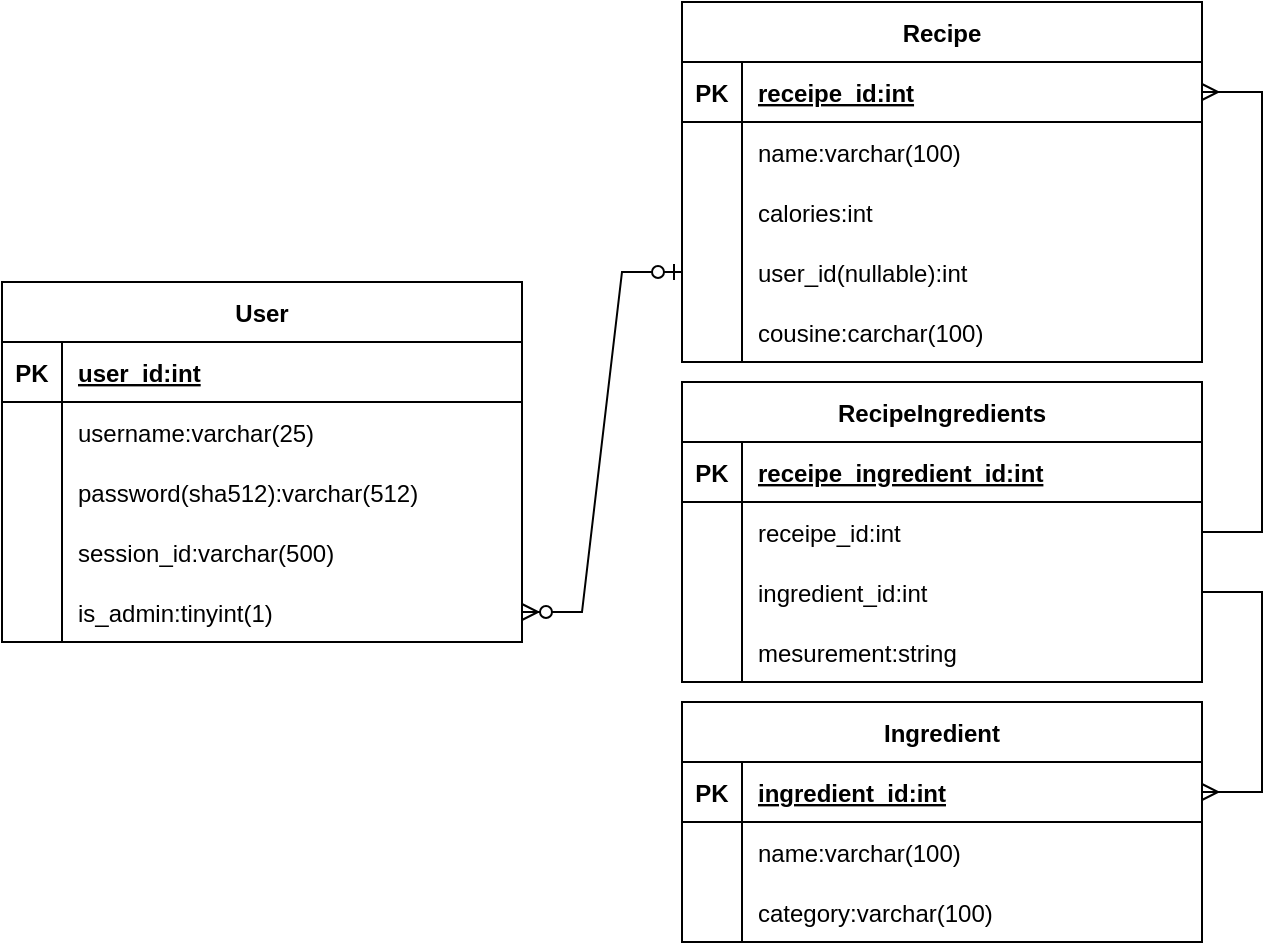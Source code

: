 <mxfile version="16.0.0" type="device"><diagram id="qy6hVtuysk3T2H5xFMzl" name="Page-1"><mxGraphModel dx="860" dy="473" grid="1" gridSize="10" guides="1" tooltips="1" connect="1" arrows="1" fold="1" page="1" pageScale="1" pageWidth="850" pageHeight="1100" math="0" shadow="0"><root><mxCell id="0"/><mxCell id="1" parent="0"/><mxCell id="g6H04FUQ4WAtjscecqaT-1" value="User" style="shape=table;startSize=30;container=1;collapsible=1;childLayout=tableLayout;fixedRows=1;rowLines=0;fontStyle=1;align=center;resizeLast=1;" vertex="1" parent="1"><mxGeometry x="20" y="150" width="260" height="180" as="geometry"/></mxCell><mxCell id="g6H04FUQ4WAtjscecqaT-2" value="" style="shape=partialRectangle;collapsible=0;dropTarget=0;pointerEvents=0;fillColor=none;top=0;left=0;bottom=1;right=0;points=[[0,0.5],[1,0.5]];portConstraint=eastwest;" vertex="1" parent="g6H04FUQ4WAtjscecqaT-1"><mxGeometry y="30" width="260" height="30" as="geometry"/></mxCell><mxCell id="g6H04FUQ4WAtjscecqaT-3" value="PK" style="shape=partialRectangle;connectable=0;fillColor=none;top=0;left=0;bottom=0;right=0;fontStyle=1;overflow=hidden;" vertex="1" parent="g6H04FUQ4WAtjscecqaT-2"><mxGeometry width="30" height="30" as="geometry"><mxRectangle width="30" height="30" as="alternateBounds"/></mxGeometry></mxCell><mxCell id="g6H04FUQ4WAtjscecqaT-4" value="user_id:int" style="shape=partialRectangle;connectable=0;fillColor=none;top=0;left=0;bottom=0;right=0;align=left;spacingLeft=6;fontStyle=5;overflow=hidden;" vertex="1" parent="g6H04FUQ4WAtjscecqaT-2"><mxGeometry x="30" width="230" height="30" as="geometry"><mxRectangle width="230" height="30" as="alternateBounds"/></mxGeometry></mxCell><mxCell id="g6H04FUQ4WAtjscecqaT-5" value="" style="shape=partialRectangle;collapsible=0;dropTarget=0;pointerEvents=0;fillColor=none;top=0;left=0;bottom=0;right=0;points=[[0,0.5],[1,0.5]];portConstraint=eastwest;" vertex="1" parent="g6H04FUQ4WAtjscecqaT-1"><mxGeometry y="60" width="260" height="30" as="geometry"/></mxCell><mxCell id="g6H04FUQ4WAtjscecqaT-6" value="" style="shape=partialRectangle;connectable=0;fillColor=none;top=0;left=0;bottom=0;right=0;editable=1;overflow=hidden;" vertex="1" parent="g6H04FUQ4WAtjscecqaT-5"><mxGeometry width="30" height="30" as="geometry"><mxRectangle width="30" height="30" as="alternateBounds"/></mxGeometry></mxCell><mxCell id="g6H04FUQ4WAtjscecqaT-7" value="username:varchar(25)" style="shape=partialRectangle;connectable=0;fillColor=none;top=0;left=0;bottom=0;right=0;align=left;spacingLeft=6;overflow=hidden;" vertex="1" parent="g6H04FUQ4WAtjscecqaT-5"><mxGeometry x="30" width="230" height="30" as="geometry"><mxRectangle width="230" height="30" as="alternateBounds"/></mxGeometry></mxCell><mxCell id="g6H04FUQ4WAtjscecqaT-8" value="" style="shape=partialRectangle;collapsible=0;dropTarget=0;pointerEvents=0;fillColor=none;top=0;left=0;bottom=0;right=0;points=[[0,0.5],[1,0.5]];portConstraint=eastwest;" vertex="1" parent="g6H04FUQ4WAtjscecqaT-1"><mxGeometry y="90" width="260" height="30" as="geometry"/></mxCell><mxCell id="g6H04FUQ4WAtjscecqaT-9" value="" style="shape=partialRectangle;connectable=0;fillColor=none;top=0;left=0;bottom=0;right=0;editable=1;overflow=hidden;" vertex="1" parent="g6H04FUQ4WAtjscecqaT-8"><mxGeometry width="30" height="30" as="geometry"><mxRectangle width="30" height="30" as="alternateBounds"/></mxGeometry></mxCell><mxCell id="g6H04FUQ4WAtjscecqaT-10" value="password(sha512):varchar(512)" style="shape=partialRectangle;connectable=0;fillColor=none;top=0;left=0;bottom=0;right=0;align=left;spacingLeft=6;overflow=hidden;" vertex="1" parent="g6H04FUQ4WAtjscecqaT-8"><mxGeometry x="30" width="230" height="30" as="geometry"><mxRectangle width="230" height="30" as="alternateBounds"/></mxGeometry></mxCell><mxCell id="g6H04FUQ4WAtjscecqaT-11" value="" style="shape=partialRectangle;collapsible=0;dropTarget=0;pointerEvents=0;fillColor=none;top=0;left=0;bottom=0;right=0;points=[[0,0.5],[1,0.5]];portConstraint=eastwest;" vertex="1" parent="g6H04FUQ4WAtjscecqaT-1"><mxGeometry y="120" width="260" height="30" as="geometry"/></mxCell><mxCell id="g6H04FUQ4WAtjscecqaT-12" value="" style="shape=partialRectangle;connectable=0;fillColor=none;top=0;left=0;bottom=0;right=0;editable=1;overflow=hidden;" vertex="1" parent="g6H04FUQ4WAtjscecqaT-11"><mxGeometry width="30" height="30" as="geometry"><mxRectangle width="30" height="30" as="alternateBounds"/></mxGeometry></mxCell><mxCell id="g6H04FUQ4WAtjscecqaT-13" value="session_id:varchar(500)" style="shape=partialRectangle;connectable=0;fillColor=none;top=0;left=0;bottom=0;right=0;align=left;spacingLeft=6;overflow=hidden;" vertex="1" parent="g6H04FUQ4WAtjscecqaT-11"><mxGeometry x="30" width="230" height="30" as="geometry"><mxRectangle width="230" height="30" as="alternateBounds"/></mxGeometry></mxCell><mxCell id="g6H04FUQ4WAtjscecqaT-27" value="" style="shape=partialRectangle;collapsible=0;dropTarget=0;pointerEvents=0;fillColor=none;top=0;left=0;bottom=0;right=0;points=[[0,0.5],[1,0.5]];portConstraint=eastwest;" vertex="1" parent="g6H04FUQ4WAtjscecqaT-1"><mxGeometry y="150" width="260" height="30" as="geometry"/></mxCell><mxCell id="g6H04FUQ4WAtjscecqaT-28" value="" style="shape=partialRectangle;connectable=0;fillColor=none;top=0;left=0;bottom=0;right=0;editable=1;overflow=hidden;" vertex="1" parent="g6H04FUQ4WAtjscecqaT-27"><mxGeometry width="30" height="30" as="geometry"><mxRectangle width="30" height="30" as="alternateBounds"/></mxGeometry></mxCell><mxCell id="g6H04FUQ4WAtjscecqaT-29" value="is_admin:tinyint(1)" style="shape=partialRectangle;connectable=0;fillColor=none;top=0;left=0;bottom=0;right=0;align=left;spacingLeft=6;overflow=hidden;" vertex="1" parent="g6H04FUQ4WAtjscecqaT-27"><mxGeometry x="30" width="230" height="30" as="geometry"><mxRectangle width="230" height="30" as="alternateBounds"/></mxGeometry></mxCell><mxCell id="g6H04FUQ4WAtjscecqaT-30" value="Recipe" style="shape=table;startSize=30;container=1;collapsible=1;childLayout=tableLayout;fixedRows=1;rowLines=0;fontStyle=1;align=center;resizeLast=1;" vertex="1" parent="1"><mxGeometry x="360" y="10" width="260" height="180" as="geometry"/></mxCell><mxCell id="g6H04FUQ4WAtjscecqaT-31" value="" style="shape=partialRectangle;collapsible=0;dropTarget=0;pointerEvents=0;fillColor=none;top=0;left=0;bottom=1;right=0;points=[[0,0.5],[1,0.5]];portConstraint=eastwest;" vertex="1" parent="g6H04FUQ4WAtjscecqaT-30"><mxGeometry y="30" width="260" height="30" as="geometry"/></mxCell><mxCell id="g6H04FUQ4WAtjscecqaT-32" value="PK" style="shape=partialRectangle;connectable=0;fillColor=none;top=0;left=0;bottom=0;right=0;fontStyle=1;overflow=hidden;" vertex="1" parent="g6H04FUQ4WAtjscecqaT-31"><mxGeometry width="30" height="30" as="geometry"><mxRectangle width="30" height="30" as="alternateBounds"/></mxGeometry></mxCell><mxCell id="g6H04FUQ4WAtjscecqaT-33" value="receipe_id:int" style="shape=partialRectangle;connectable=0;fillColor=none;top=0;left=0;bottom=0;right=0;align=left;spacingLeft=6;fontStyle=5;overflow=hidden;" vertex="1" parent="g6H04FUQ4WAtjscecqaT-31"><mxGeometry x="30" width="230" height="30" as="geometry"><mxRectangle width="230" height="30" as="alternateBounds"/></mxGeometry></mxCell><mxCell id="g6H04FUQ4WAtjscecqaT-34" value="" style="shape=partialRectangle;collapsible=0;dropTarget=0;pointerEvents=0;fillColor=none;top=0;left=0;bottom=0;right=0;points=[[0,0.5],[1,0.5]];portConstraint=eastwest;" vertex="1" parent="g6H04FUQ4WAtjscecqaT-30"><mxGeometry y="60" width="260" height="30" as="geometry"/></mxCell><mxCell id="g6H04FUQ4WAtjscecqaT-35" value="" style="shape=partialRectangle;connectable=0;fillColor=none;top=0;left=0;bottom=0;right=0;editable=1;overflow=hidden;" vertex="1" parent="g6H04FUQ4WAtjscecqaT-34"><mxGeometry width="30" height="30" as="geometry"><mxRectangle width="30" height="30" as="alternateBounds"/></mxGeometry></mxCell><mxCell id="g6H04FUQ4WAtjscecqaT-36" value="name:varchar(100)" style="shape=partialRectangle;connectable=0;fillColor=none;top=0;left=0;bottom=0;right=0;align=left;spacingLeft=6;overflow=hidden;" vertex="1" parent="g6H04FUQ4WAtjscecqaT-34"><mxGeometry x="30" width="230" height="30" as="geometry"><mxRectangle width="230" height="30" as="alternateBounds"/></mxGeometry></mxCell><mxCell id="g6H04FUQ4WAtjscecqaT-43" value="" style="shape=partialRectangle;collapsible=0;dropTarget=0;pointerEvents=0;fillColor=none;top=0;left=0;bottom=0;right=0;points=[[0,0.5],[1,0.5]];portConstraint=eastwest;" vertex="1" parent="g6H04FUQ4WAtjscecqaT-30"><mxGeometry y="90" width="260" height="30" as="geometry"/></mxCell><mxCell id="g6H04FUQ4WAtjscecqaT-44" value="" style="shape=partialRectangle;connectable=0;fillColor=none;top=0;left=0;bottom=0;right=0;editable=1;overflow=hidden;" vertex="1" parent="g6H04FUQ4WAtjscecqaT-43"><mxGeometry width="30" height="30" as="geometry"><mxRectangle width="30" height="30" as="alternateBounds"/></mxGeometry></mxCell><mxCell id="g6H04FUQ4WAtjscecqaT-45" value="calories:int" style="shape=partialRectangle;connectable=0;fillColor=none;top=0;left=0;bottom=0;right=0;align=left;spacingLeft=6;overflow=hidden;" vertex="1" parent="g6H04FUQ4WAtjscecqaT-43"><mxGeometry x="30" width="230" height="30" as="geometry"><mxRectangle width="230" height="30" as="alternateBounds"/></mxGeometry></mxCell><mxCell id="g6H04FUQ4WAtjscecqaT-56" value="" style="shape=partialRectangle;collapsible=0;dropTarget=0;pointerEvents=0;fillColor=none;top=0;left=0;bottom=0;right=0;points=[[0,0.5],[1,0.5]];portConstraint=eastwest;" vertex="1" parent="g6H04FUQ4WAtjscecqaT-30"><mxGeometry y="120" width="260" height="30" as="geometry"/></mxCell><mxCell id="g6H04FUQ4WAtjscecqaT-57" value="" style="shape=partialRectangle;connectable=0;fillColor=none;top=0;left=0;bottom=0;right=0;editable=1;overflow=hidden;" vertex="1" parent="g6H04FUQ4WAtjscecqaT-56"><mxGeometry width="30" height="30" as="geometry"><mxRectangle width="30" height="30" as="alternateBounds"/></mxGeometry></mxCell><mxCell id="g6H04FUQ4WAtjscecqaT-58" value="user_id(nullable):int" style="shape=partialRectangle;connectable=0;fillColor=none;top=0;left=0;bottom=0;right=0;align=left;spacingLeft=6;overflow=hidden;" vertex="1" parent="g6H04FUQ4WAtjscecqaT-56"><mxGeometry x="30" width="230" height="30" as="geometry"><mxRectangle width="230" height="30" as="alternateBounds"/></mxGeometry></mxCell><mxCell id="g6H04FUQ4WAtjscecqaT-59" value="" style="shape=partialRectangle;collapsible=0;dropTarget=0;pointerEvents=0;fillColor=none;top=0;left=0;bottom=0;right=0;points=[[0,0.5],[1,0.5]];portConstraint=eastwest;" vertex="1" parent="g6H04FUQ4WAtjscecqaT-30"><mxGeometry y="150" width="260" height="30" as="geometry"/></mxCell><mxCell id="g6H04FUQ4WAtjscecqaT-60" value="" style="shape=partialRectangle;connectable=0;fillColor=none;top=0;left=0;bottom=0;right=0;editable=1;overflow=hidden;" vertex="1" parent="g6H04FUQ4WAtjscecqaT-59"><mxGeometry width="30" height="30" as="geometry"><mxRectangle width="30" height="30" as="alternateBounds"/></mxGeometry></mxCell><mxCell id="g6H04FUQ4WAtjscecqaT-61" value="cousine:carchar(100)" style="shape=partialRectangle;connectable=0;fillColor=none;top=0;left=0;bottom=0;right=0;align=left;spacingLeft=6;overflow=hidden;" vertex="1" parent="g6H04FUQ4WAtjscecqaT-59"><mxGeometry x="30" width="230" height="30" as="geometry"><mxRectangle width="230" height="30" as="alternateBounds"/></mxGeometry></mxCell><mxCell id="g6H04FUQ4WAtjscecqaT-46" value="RecipeIngredients" style="shape=table;startSize=30;container=1;collapsible=1;childLayout=tableLayout;fixedRows=1;rowLines=0;fontStyle=1;align=center;resizeLast=1;" vertex="1" parent="1"><mxGeometry x="360" y="200" width="260" height="150" as="geometry"/></mxCell><mxCell id="g6H04FUQ4WAtjscecqaT-47" value="" style="shape=partialRectangle;collapsible=0;dropTarget=0;pointerEvents=0;fillColor=none;top=0;left=0;bottom=1;right=0;points=[[0,0.5],[1,0.5]];portConstraint=eastwest;" vertex="1" parent="g6H04FUQ4WAtjscecqaT-46"><mxGeometry y="30" width="260" height="30" as="geometry"/></mxCell><mxCell id="g6H04FUQ4WAtjscecqaT-48" value="PK" style="shape=partialRectangle;connectable=0;fillColor=none;top=0;left=0;bottom=0;right=0;fontStyle=1;overflow=hidden;" vertex="1" parent="g6H04FUQ4WAtjscecqaT-47"><mxGeometry width="30" height="30" as="geometry"><mxRectangle width="30" height="30" as="alternateBounds"/></mxGeometry></mxCell><mxCell id="g6H04FUQ4WAtjscecqaT-49" value="receipe_ingredient_id:int" style="shape=partialRectangle;connectable=0;fillColor=none;top=0;left=0;bottom=0;right=0;align=left;spacingLeft=6;fontStyle=5;overflow=hidden;" vertex="1" parent="g6H04FUQ4WAtjscecqaT-47"><mxGeometry x="30" width="230" height="30" as="geometry"><mxRectangle width="230" height="30" as="alternateBounds"/></mxGeometry></mxCell><mxCell id="g6H04FUQ4WAtjscecqaT-50" value="" style="shape=partialRectangle;collapsible=0;dropTarget=0;pointerEvents=0;fillColor=none;top=0;left=0;bottom=0;right=0;points=[[0,0.5],[1,0.5]];portConstraint=eastwest;" vertex="1" parent="g6H04FUQ4WAtjscecqaT-46"><mxGeometry y="60" width="260" height="30" as="geometry"/></mxCell><mxCell id="g6H04FUQ4WAtjscecqaT-51" value="" style="shape=partialRectangle;connectable=0;fillColor=none;top=0;left=0;bottom=0;right=0;editable=1;overflow=hidden;" vertex="1" parent="g6H04FUQ4WAtjscecqaT-50"><mxGeometry width="30" height="30" as="geometry"><mxRectangle width="30" height="30" as="alternateBounds"/></mxGeometry></mxCell><mxCell id="g6H04FUQ4WAtjscecqaT-52" value="receipe_id:int" style="shape=partialRectangle;connectable=0;fillColor=none;top=0;left=0;bottom=0;right=0;align=left;spacingLeft=6;overflow=hidden;" vertex="1" parent="g6H04FUQ4WAtjscecqaT-50"><mxGeometry x="30" width="230" height="30" as="geometry"><mxRectangle width="230" height="30" as="alternateBounds"/></mxGeometry></mxCell><mxCell id="g6H04FUQ4WAtjscecqaT-53" value="" style="shape=partialRectangle;collapsible=0;dropTarget=0;pointerEvents=0;fillColor=none;top=0;left=0;bottom=0;right=0;points=[[0,0.5],[1,0.5]];portConstraint=eastwest;" vertex="1" parent="g6H04FUQ4WAtjscecqaT-46"><mxGeometry y="90" width="260" height="30" as="geometry"/></mxCell><mxCell id="g6H04FUQ4WAtjscecqaT-54" value="" style="shape=partialRectangle;connectable=0;fillColor=none;top=0;left=0;bottom=0;right=0;editable=1;overflow=hidden;" vertex="1" parent="g6H04FUQ4WAtjscecqaT-53"><mxGeometry width="30" height="30" as="geometry"><mxRectangle width="30" height="30" as="alternateBounds"/></mxGeometry></mxCell><mxCell id="g6H04FUQ4WAtjscecqaT-55" value="ingredient_id:int" style="shape=partialRectangle;connectable=0;fillColor=none;top=0;left=0;bottom=0;right=0;align=left;spacingLeft=6;overflow=hidden;" vertex="1" parent="g6H04FUQ4WAtjscecqaT-53"><mxGeometry x="30" width="230" height="30" as="geometry"><mxRectangle width="230" height="30" as="alternateBounds"/></mxGeometry></mxCell><mxCell id="g6H04FUQ4WAtjscecqaT-62" value="" style="shape=partialRectangle;collapsible=0;dropTarget=0;pointerEvents=0;fillColor=none;top=0;left=0;bottom=0;right=0;points=[[0,0.5],[1,0.5]];portConstraint=eastwest;" vertex="1" parent="g6H04FUQ4WAtjscecqaT-46"><mxGeometry y="120" width="260" height="30" as="geometry"/></mxCell><mxCell id="g6H04FUQ4WAtjscecqaT-63" value="" style="shape=partialRectangle;connectable=0;fillColor=none;top=0;left=0;bottom=0;right=0;editable=1;overflow=hidden;" vertex="1" parent="g6H04FUQ4WAtjscecqaT-62"><mxGeometry width="30" height="30" as="geometry"><mxRectangle width="30" height="30" as="alternateBounds"/></mxGeometry></mxCell><mxCell id="g6H04FUQ4WAtjscecqaT-64" value="mesurement:string" style="shape=partialRectangle;connectable=0;fillColor=none;top=0;left=0;bottom=0;right=0;align=left;spacingLeft=6;overflow=hidden;" vertex="1" parent="g6H04FUQ4WAtjscecqaT-62"><mxGeometry x="30" width="230" height="30" as="geometry"><mxRectangle width="230" height="30" as="alternateBounds"/></mxGeometry></mxCell><mxCell id="g6H04FUQ4WAtjscecqaT-65" value="Ingredient" style="shape=table;startSize=30;container=1;collapsible=1;childLayout=tableLayout;fixedRows=1;rowLines=0;fontStyle=1;align=center;resizeLast=1;" vertex="1" parent="1"><mxGeometry x="360" y="360" width="260" height="120" as="geometry"/></mxCell><mxCell id="g6H04FUQ4WAtjscecqaT-66" value="" style="shape=partialRectangle;collapsible=0;dropTarget=0;pointerEvents=0;fillColor=none;top=0;left=0;bottom=1;right=0;points=[[0,0.5],[1,0.5]];portConstraint=eastwest;" vertex="1" parent="g6H04FUQ4WAtjscecqaT-65"><mxGeometry y="30" width="260" height="30" as="geometry"/></mxCell><mxCell id="g6H04FUQ4WAtjscecqaT-67" value="PK" style="shape=partialRectangle;connectable=0;fillColor=none;top=0;left=0;bottom=0;right=0;fontStyle=1;overflow=hidden;" vertex="1" parent="g6H04FUQ4WAtjscecqaT-66"><mxGeometry width="30" height="30" as="geometry"><mxRectangle width="30" height="30" as="alternateBounds"/></mxGeometry></mxCell><mxCell id="g6H04FUQ4WAtjscecqaT-68" value="ingredient_id:int" style="shape=partialRectangle;connectable=0;fillColor=none;top=0;left=0;bottom=0;right=0;align=left;spacingLeft=6;fontStyle=5;overflow=hidden;" vertex="1" parent="g6H04FUQ4WAtjscecqaT-66"><mxGeometry x="30" width="230" height="30" as="geometry"><mxRectangle width="230" height="30" as="alternateBounds"/></mxGeometry></mxCell><mxCell id="g6H04FUQ4WAtjscecqaT-69" value="" style="shape=partialRectangle;collapsible=0;dropTarget=0;pointerEvents=0;fillColor=none;top=0;left=0;bottom=0;right=0;points=[[0,0.5],[1,0.5]];portConstraint=eastwest;" vertex="1" parent="g6H04FUQ4WAtjscecqaT-65"><mxGeometry y="60" width="260" height="30" as="geometry"/></mxCell><mxCell id="g6H04FUQ4WAtjscecqaT-70" value="" style="shape=partialRectangle;connectable=0;fillColor=none;top=0;left=0;bottom=0;right=0;editable=1;overflow=hidden;" vertex="1" parent="g6H04FUQ4WAtjscecqaT-69"><mxGeometry width="30" height="30" as="geometry"><mxRectangle width="30" height="30" as="alternateBounds"/></mxGeometry></mxCell><mxCell id="g6H04FUQ4WAtjscecqaT-71" value="name:varchar(100)" style="shape=partialRectangle;connectable=0;fillColor=none;top=0;left=0;bottom=0;right=0;align=left;spacingLeft=6;overflow=hidden;" vertex="1" parent="g6H04FUQ4WAtjscecqaT-69"><mxGeometry x="30" width="230" height="30" as="geometry"><mxRectangle width="230" height="30" as="alternateBounds"/></mxGeometry></mxCell><mxCell id="g6H04FUQ4WAtjscecqaT-72" value="" style="shape=partialRectangle;collapsible=0;dropTarget=0;pointerEvents=0;fillColor=none;top=0;left=0;bottom=0;right=0;points=[[0,0.5],[1,0.5]];portConstraint=eastwest;" vertex="1" parent="g6H04FUQ4WAtjscecqaT-65"><mxGeometry y="90" width="260" height="30" as="geometry"/></mxCell><mxCell id="g6H04FUQ4WAtjscecqaT-73" value="" style="shape=partialRectangle;connectable=0;fillColor=none;top=0;left=0;bottom=0;right=0;editable=1;overflow=hidden;" vertex="1" parent="g6H04FUQ4WAtjscecqaT-72"><mxGeometry width="30" height="30" as="geometry"><mxRectangle width="30" height="30" as="alternateBounds"/></mxGeometry></mxCell><mxCell id="g6H04FUQ4WAtjscecqaT-74" value="category:varchar(100)" style="shape=partialRectangle;connectable=0;fillColor=none;top=0;left=0;bottom=0;right=0;align=left;spacingLeft=6;overflow=hidden;" vertex="1" parent="g6H04FUQ4WAtjscecqaT-72"><mxGeometry x="30" width="230" height="30" as="geometry"><mxRectangle width="230" height="30" as="alternateBounds"/></mxGeometry></mxCell><mxCell id="g6H04FUQ4WAtjscecqaT-79" value="" style="edgeStyle=entityRelationEdgeStyle;fontSize=12;html=1;endArrow=ERzeroToMany;startArrow=ERzeroToOne;rounded=0;entryX=1;entryY=0.5;entryDx=0;entryDy=0;exitX=0;exitY=0.5;exitDx=0;exitDy=0;" edge="1" parent="1" source="g6H04FUQ4WAtjscecqaT-56" target="g6H04FUQ4WAtjscecqaT-27"><mxGeometry width="100" height="100" relative="1" as="geometry"><mxPoint x="310" y="350" as="sourcePoint"/><mxPoint x="410" y="250" as="targetPoint"/></mxGeometry></mxCell><mxCell id="g6H04FUQ4WAtjscecqaT-81" value="" style="edgeStyle=entityRelationEdgeStyle;fontSize=12;html=1;endArrow=ERmany;rounded=0;entryX=1;entryY=0.5;entryDx=0;entryDy=0;exitX=1;exitY=0.5;exitDx=0;exitDy=0;" edge="1" parent="1" source="g6H04FUQ4WAtjscecqaT-50" target="g6H04FUQ4WAtjscecqaT-31"><mxGeometry width="100" height="100" relative="1" as="geometry"><mxPoint x="690" y="310" as="sourcePoint"/><mxPoint x="410" y="170" as="targetPoint"/></mxGeometry></mxCell><mxCell id="g6H04FUQ4WAtjscecqaT-82" value="" style="edgeStyle=entityRelationEdgeStyle;fontSize=12;html=1;endArrow=ERmany;rounded=0;entryX=1;entryY=0.5;entryDx=0;entryDy=0;exitX=1;exitY=0.5;exitDx=0;exitDy=0;" edge="1" parent="1" source="g6H04FUQ4WAtjscecqaT-53" target="g6H04FUQ4WAtjscecqaT-66"><mxGeometry width="100" height="100" relative="1" as="geometry"><mxPoint x="630" y="285" as="sourcePoint"/><mxPoint x="630" y="65" as="targetPoint"/></mxGeometry></mxCell></root></mxGraphModel></diagram></mxfile>